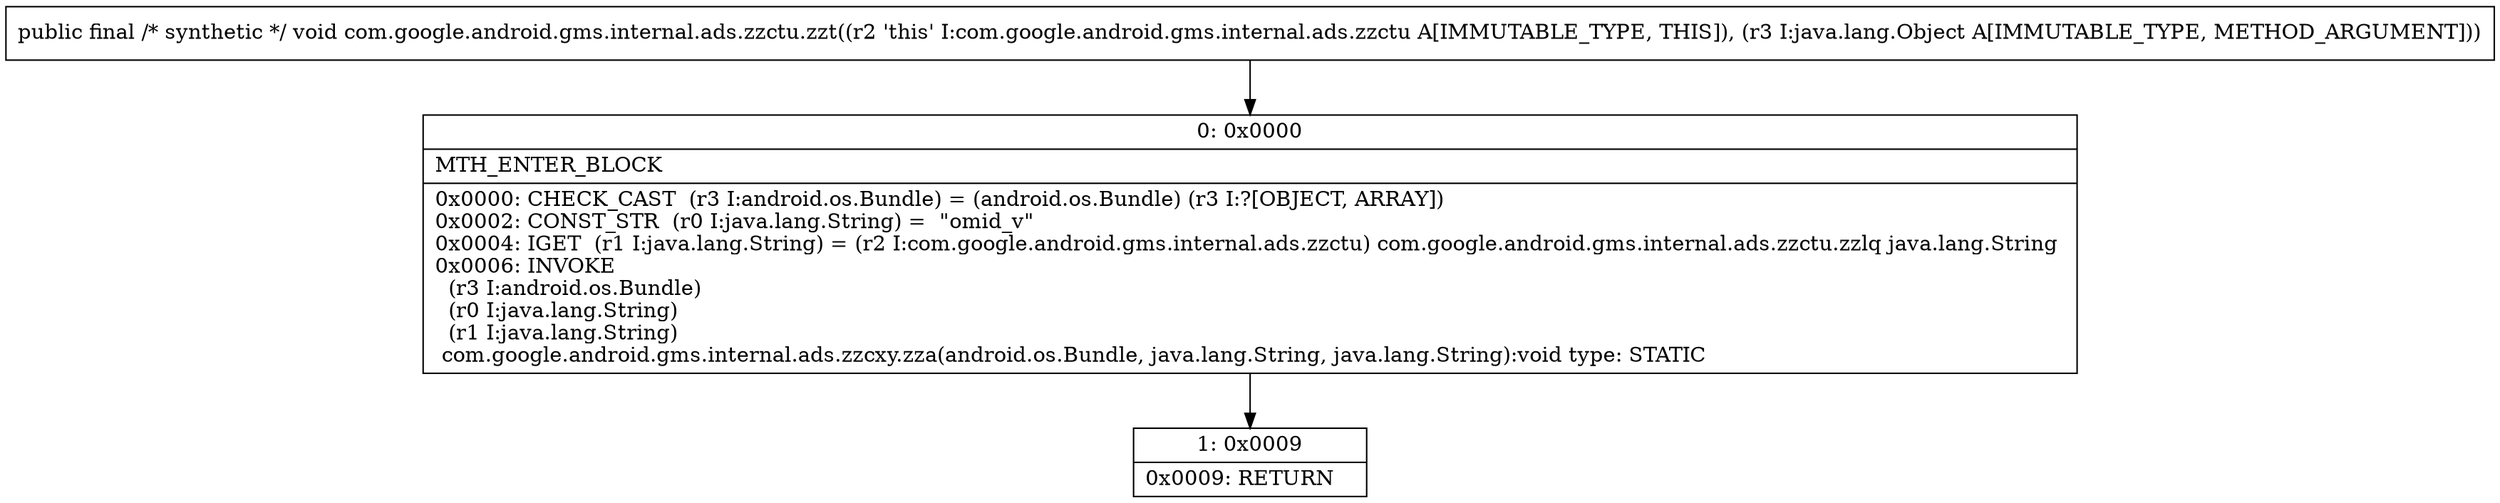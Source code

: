 digraph "CFG forcom.google.android.gms.internal.ads.zzctu.zzt(Ljava\/lang\/Object;)V" {
Node_0 [shape=record,label="{0\:\ 0x0000|MTH_ENTER_BLOCK\l|0x0000: CHECK_CAST  (r3 I:android.os.Bundle) = (android.os.Bundle) (r3 I:?[OBJECT, ARRAY]) \l0x0002: CONST_STR  (r0 I:java.lang.String) =  \"omid_v\" \l0x0004: IGET  (r1 I:java.lang.String) = (r2 I:com.google.android.gms.internal.ads.zzctu) com.google.android.gms.internal.ads.zzctu.zzlq java.lang.String \l0x0006: INVOKE  \l  (r3 I:android.os.Bundle)\l  (r0 I:java.lang.String)\l  (r1 I:java.lang.String)\l com.google.android.gms.internal.ads.zzcxy.zza(android.os.Bundle, java.lang.String, java.lang.String):void type: STATIC \l}"];
Node_1 [shape=record,label="{1\:\ 0x0009|0x0009: RETURN   \l}"];
MethodNode[shape=record,label="{public final \/* synthetic *\/ void com.google.android.gms.internal.ads.zzctu.zzt((r2 'this' I:com.google.android.gms.internal.ads.zzctu A[IMMUTABLE_TYPE, THIS]), (r3 I:java.lang.Object A[IMMUTABLE_TYPE, METHOD_ARGUMENT])) }"];
MethodNode -> Node_0;
Node_0 -> Node_1;
}

